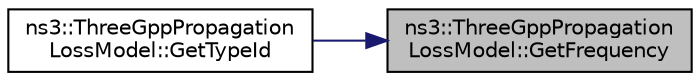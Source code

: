 digraph "ns3::ThreeGppPropagationLossModel::GetFrequency"
{
 // LATEX_PDF_SIZE
  edge [fontname="Helvetica",fontsize="10",labelfontname="Helvetica",labelfontsize="10"];
  node [fontname="Helvetica",fontsize="10",shape=record];
  rankdir="RL";
  Node1 [label="ns3::ThreeGppPropagation\lLossModel::GetFrequency",height=0.2,width=0.4,color="black", fillcolor="grey75", style="filled", fontcolor="black",tooltip="Return the current central frequency."];
  Node1 -> Node2 [dir="back",color="midnightblue",fontsize="10",style="solid",fontname="Helvetica"];
  Node2 [label="ns3::ThreeGppPropagation\lLossModel::GetTypeId",height=0.2,width=0.4,color="black", fillcolor="white", style="filled",URL="$classns3_1_1_three_gpp_propagation_loss_model.html#a5e8c694b70cd30bec636cce8c5eab722",tooltip="Get the type ID."];
}
